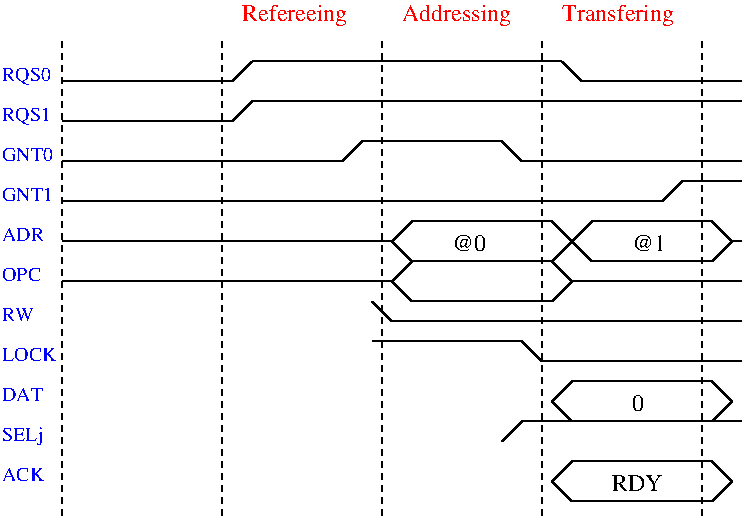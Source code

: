 #FIG 3.2
Landscape
Center
Inches
Letter  
100.00
Single
-2
1200 2
2 1 0 1 0 7 50 -1 -1 0.000 0 0 -1 0 0 2
	 600 900 1875 900
2 1 0 1 0 7 50 -1 -1 0.000 0 0 -1 0 0 2
	 1875 900 2025 750
2 1 0 1 0 7 50 -1 -1 0.000 0 0 -1 0 0 2
	 2025 750 4350 750
2 1 0 1 0 7 50 -1 -1 0.000 0 0 -1 0 0 3
	 4350 750 4500 900 5700 900
2 1 0 1 0 7 50 -1 -1 0.000 0 0 -1 0 0 5
	 600 1200 1875 1200 2025 1050 4350 1050 5700 1050
2 1 0 1 0 7 50 -1 -1 0.000 0 0 -1 0 0 6
	 600 1500 2700 1500 2850 1350 3900 1350 4050 1500 5700 1500
2 1 0 1 0 7 50 -1 -1 0.000 0 0 -1 0 0 4
	 600 1800 5100 1800 5250 1650 5700 1650
2 1 0 1 0 7 50 -1 -1 0.000 0 0 -1 0 0 8
	 600 2400 3075 2400 3225 2250 4275 2250 4425 2400 4275 2550
	 3225 2550 3075 2400
2 1 0 1 0 7 50 -1 -1 0.000 0 0 -1 0 0 8
	 600 2100 3075 2100 3225 1950 4275 1950 4425 2100 4275 2250
	 3225 2250 3075 2100
2 1 0 1 0 7 50 -1 -1 0.000 0 0 -1 0 0 2
	 4425 2400 5700 2400
2 1 0 1 0 7 50 -1 -1 0.000 0 0 -1 0 0 2
	 3075 2700 5700 2700
2 1 0 1 0 7 50 -1 -1 0.000 0 0 -1 0 0 2
	 3075 2700 2925 2550
2 1 0 1 0 7 50 -1 -1 0.000 0 0 -1 0 0 7
	 4275 3300 4425 3150 5475 3150 5625 3300 5475 3450 4425 3450
	 4275 3300
2 1 0 1 0 7 50 -1 -1 0.000 0 0 -1 0 0 3
	 3900 3600 4050 3450 5700 3450
2 1 0 1 0 7 50 -1 -1 0.000 0 0 -1 0 0 7
	 4275 3900 4425 3750 5475 3750 5625 3900 5475 4050 4425 4050
	 4275 3900
2 1 1 1 0 7 50 -1 -1 3.000 0 0 -1 0 0 2
	 600 600 600 4200
2 1 1 1 0 7 50 -1 -1 3.000 0 0 -1 0 0 2
	 1800 600 1800 4200
2 1 1 1 0 7 50 -1 -1 3.000 0 0 -1 0 0 2
	 3000 600 3000 4200
2 1 1 1 0 7 50 -1 -1 3.000 0 0 -1 0 0 2
	 4200 600 4200 4200
2 1 1 1 0 7 50 -1 -1 3.000 0 0 -1 0 0 2
	 5400 600 5400 4200
2 1 0 1 0 7 50 -1 -1 0.000 0 0 -1 0 0 7
	 4425 2100 4575 1950 5475 1950 5625 2100 5475 2250 4575 2250
	 4425 2100
2 1 0 1 0 7 50 -1 -1 0.000 0 0 -1 0 0 2
	 5625 2100 5700 2100
2 1 0 1 0 7 50 -1 -1 0.000 0 0 -1 0 0 4
	 2925 2850 4050 2850 4200 3000 5700 3000
4 0 0 50 -1 0 12 0.0000 4 135 390 4725 3975 RDY\001
4 0 0 50 -1 0 12 0.0000 4 165 255 3525 2175 @0\001
4 0 4 50 -1 0 12 0.0000 4 180 825 1950 450 Refereeing\001
4 0 4 50 -1 0 12 0.0000 4 180 870 3150 450 Addressing\001
4 0 4 50 -1 0 12 0.0000 4 180 870 4350 450 Transfering\001
4 0 1 50 -1 0 10 0.0000 4 135 360 150 900 RQS0\001
4 0 1 50 -1 0 10 0.0000 4 135 360 150 1200 RQS1\001
4 0 1 50 -1 0 10 0.0000 4 105 390 150 1500 GNT0\001
4 0 1 50 -1 0 10 0.0000 4 105 390 150 1800 GNT1\001
4 0 1 50 -1 0 10 0.0000 4 105 330 150 2100 ADR\001
4 0 1 50 -1 0 10 0.0000 4 105 300 150 2400 OPC\001
4 0 1 50 -1 0 10 0.0000 4 105 255 150 2700 RW\001
4 0 1 50 -1 0 10 0.0000 4 105 405 150 3000 LOCK\001
4 0 1 50 -1 0 10 0.0000 4 105 315 150 3300 DAT\001
4 0 1 50 -1 0 10 0.0000 4 135 300 150 3600 SELj\001
4 0 1 50 -1 0 10 0.0000 4 105 330 150 3900 ACK\001
4 0 0 50 -1 0 12 0.0000 4 165 255 4875 2175 @1\001
4 0 0 50 -1 0 12 0.0000 4 135 90 4875 3375 0\001
